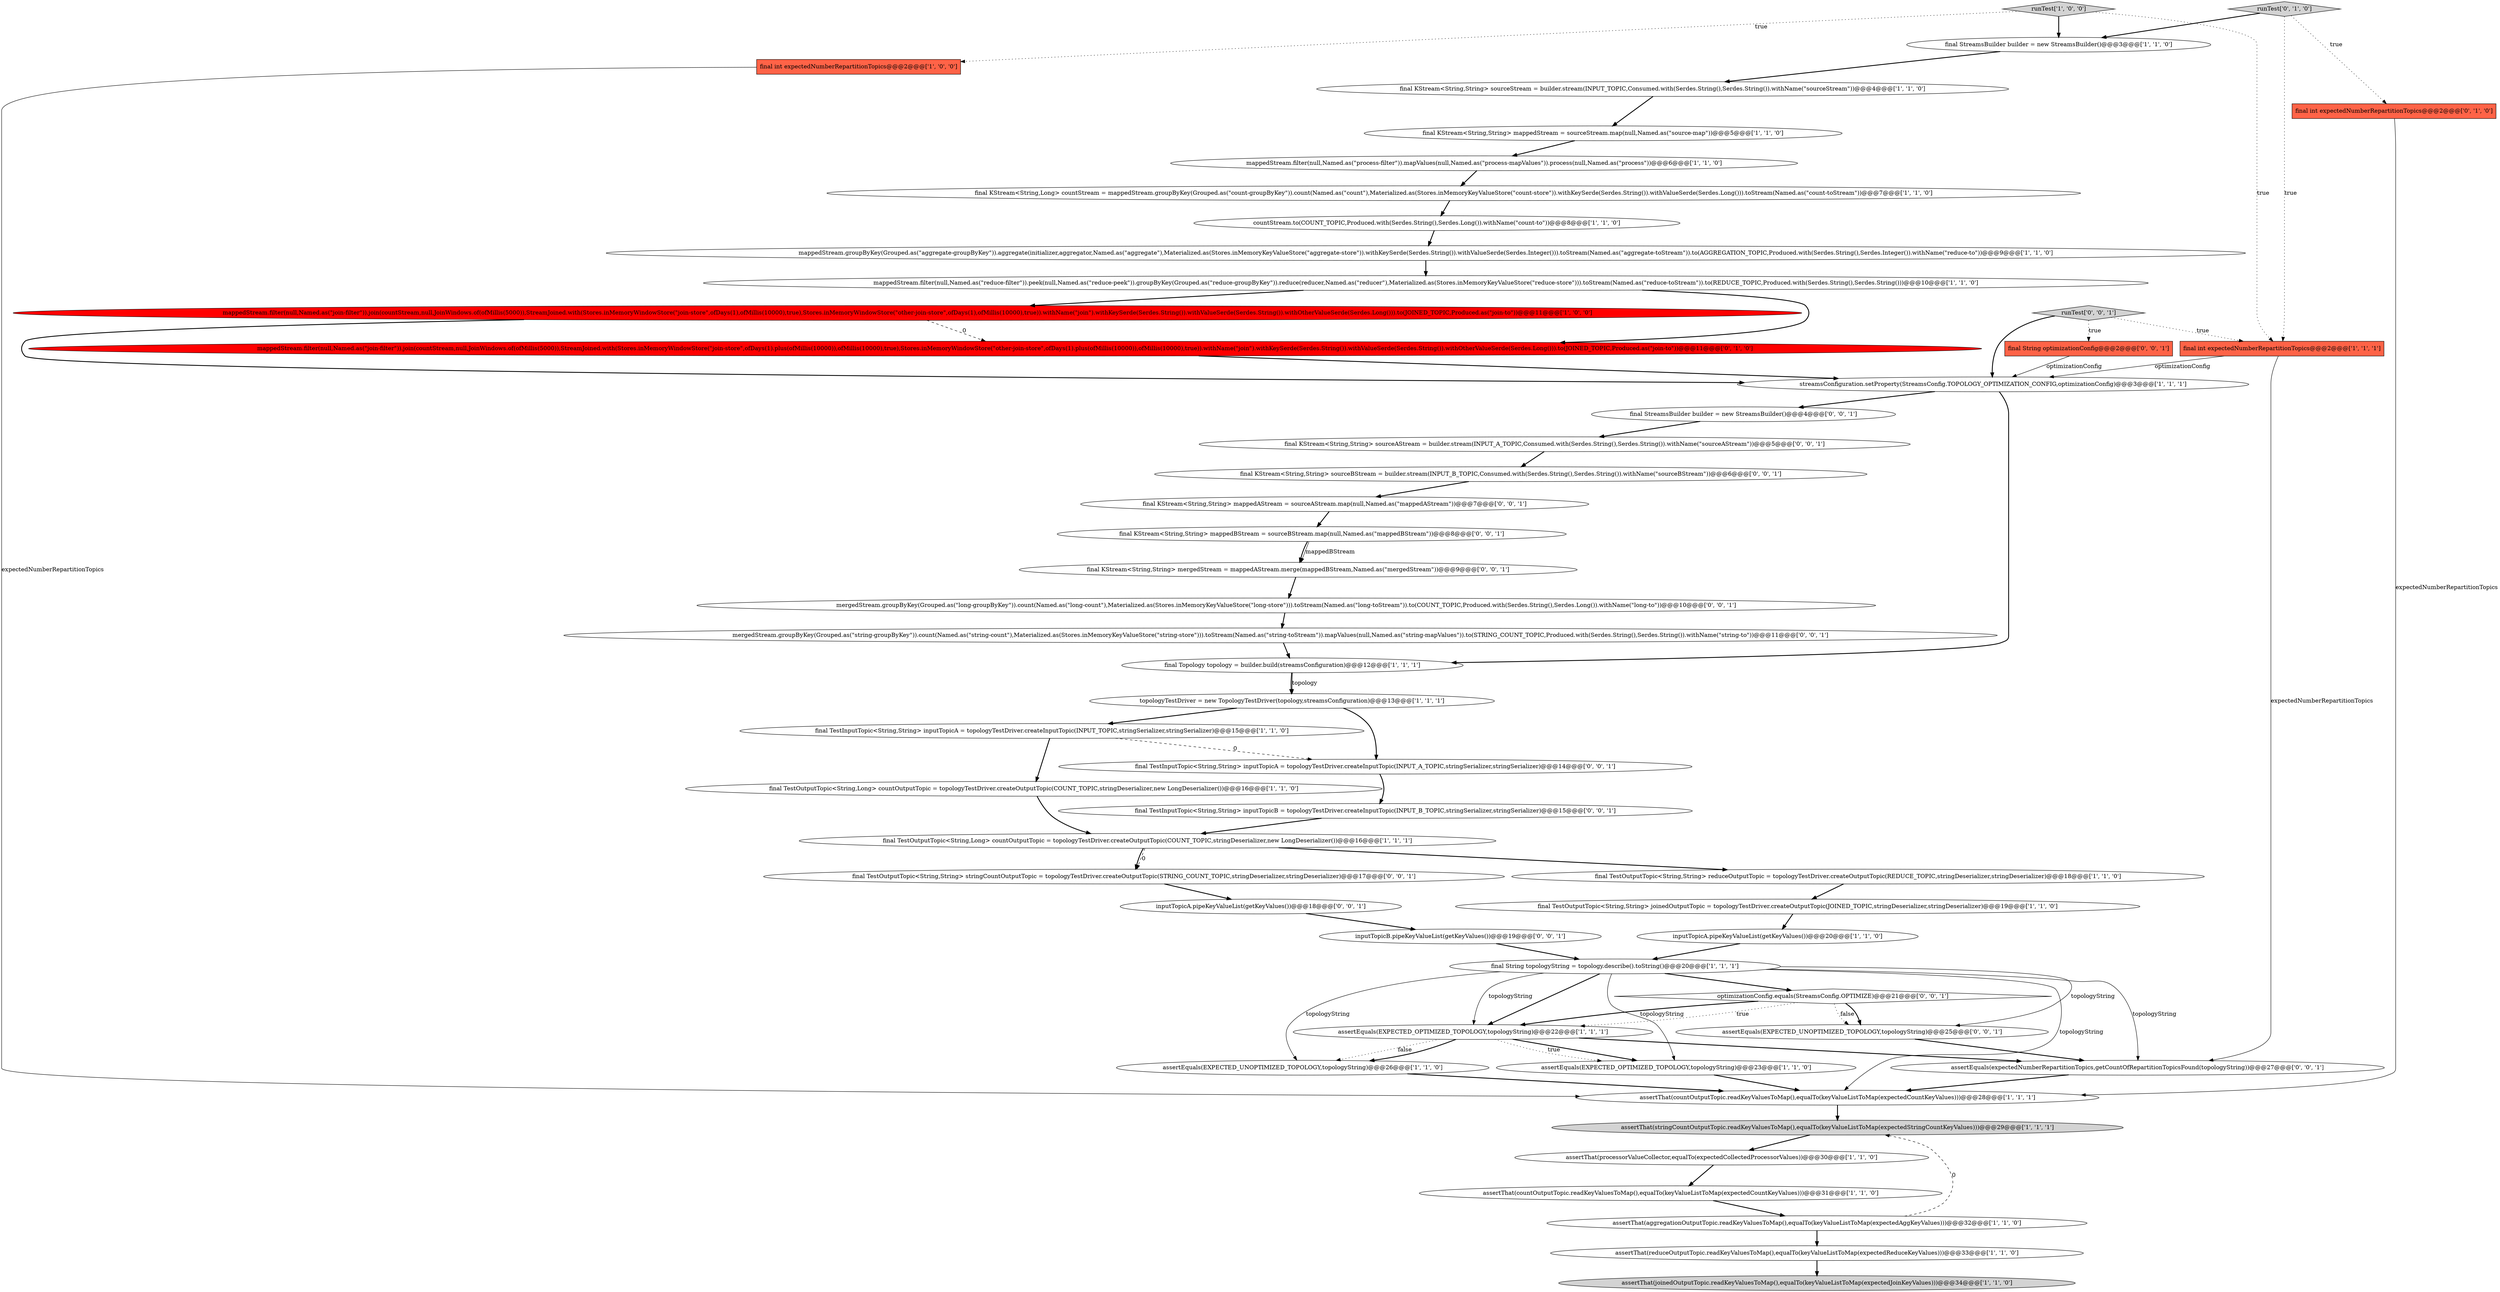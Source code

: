 digraph {
49 [style = filled, label = "final KStream<String,String> sourceAStream = builder.stream(INPUT_A_TOPIC,Consumed.with(Serdes.String(),Serdes.String()).withName(\"sourceAStream\"))@@@5@@@['0', '0', '1']", fillcolor = white, shape = ellipse image = "AAA0AAABBB3BBB"];
14 [style = filled, label = "assertEquals(EXPECTED_OPTIMIZED_TOPOLOGY,topologyString)@@@22@@@['1', '1', '1']", fillcolor = white, shape = ellipse image = "AAA0AAABBB1BBB"];
17 [style = filled, label = "final TestOutputTopic<String,String> joinedOutputTopic = topologyTestDriver.createOutputTopic(JOINED_TOPIC,stringDeserializer,stringDeserializer)@@@19@@@['1', '1', '0']", fillcolor = white, shape = ellipse image = "AAA0AAABBB1BBB"];
35 [style = filled, label = "final KStream<String,String> mappedBStream = sourceBStream.map(null,Named.as(\"mappedBStream\"))@@@8@@@['0', '0', '1']", fillcolor = white, shape = ellipse image = "AAA0AAABBB3BBB"];
31 [style = filled, label = "assertEquals(EXPECTED_OPTIMIZED_TOPOLOGY,topologyString)@@@23@@@['1', '1', '0']", fillcolor = white, shape = ellipse image = "AAA0AAABBB1BBB"];
39 [style = filled, label = "final TestInputTopic<String,String> inputTopicA = topologyTestDriver.createInputTopic(INPUT_A_TOPIC,stringSerializer,stringSerializer)@@@14@@@['0', '0', '1']", fillcolor = white, shape = ellipse image = "AAA0AAABBB3BBB"];
0 [style = filled, label = "final KStream<String,Long> countStream = mappedStream.groupByKey(Grouped.as(\"count-groupByKey\")).count(Named.as(\"count\"),Materialized.as(Stores.inMemoryKeyValueStore(\"count-store\")).withKeySerde(Serdes.String()).withValueSerde(Serdes.Long())).toStream(Named.as(\"count-toStream\"))@@@7@@@['1', '1', '0']", fillcolor = white, shape = ellipse image = "AAA0AAABBB1BBB"];
36 [style = filled, label = "final String optimizationConfig@@@2@@@['0', '0', '1']", fillcolor = tomato, shape = box image = "AAA0AAABBB3BBB"];
46 [style = filled, label = "final KStream<String,String> mappedAStream = sourceAStream.map(null,Named.as(\"mappedAStream\"))@@@7@@@['0', '0', '1']", fillcolor = white, shape = ellipse image = "AAA0AAABBB3BBB"];
1 [style = filled, label = "streamsConfiguration.setProperty(StreamsConfig.TOPOLOGY_OPTIMIZATION_CONFIG,optimizationConfig)@@@3@@@['1', '1', '1']", fillcolor = white, shape = ellipse image = "AAA0AAABBB1BBB"];
6 [style = filled, label = "assertThat(reduceOutputTopic.readKeyValuesToMap(),equalTo(keyValueListToMap(expectedReduceKeyValues)))@@@33@@@['1', '1', '0']", fillcolor = white, shape = ellipse image = "AAA0AAABBB1BBB"];
40 [style = filled, label = "assertEquals(EXPECTED_UNOPTIMIZED_TOPOLOGY,topologyString)@@@25@@@['0', '0', '1']", fillcolor = white, shape = ellipse image = "AAA0AAABBB3BBB"];
44 [style = filled, label = "final KStream<String,String> sourceBStream = builder.stream(INPUT_B_TOPIC,Consumed.with(Serdes.String(),Serdes.String()).withName(\"sourceBStream\"))@@@6@@@['0', '0', '1']", fillcolor = white, shape = ellipse image = "AAA0AAABBB3BBB"];
27 [style = filled, label = "final int expectedNumberRepartitionTopics@@@2@@@['1', '1', '1']", fillcolor = tomato, shape = box image = "AAA0AAABBB1BBB"];
50 [style = filled, label = "mergedStream.groupByKey(Grouped.as(\"long-groupByKey\")).count(Named.as(\"long-count\"),Materialized.as(Stores.inMemoryKeyValueStore(\"long-store\"))).toStream(Named.as(\"long-toStream\")).to(COUNT_TOPIC,Produced.with(Serdes.String(),Serdes.Long()).withName(\"long-to\"))@@@10@@@['0', '0', '1']", fillcolor = white, shape = ellipse image = "AAA0AAABBB3BBB"];
19 [style = filled, label = "final StreamsBuilder builder = new StreamsBuilder()@@@3@@@['1', '1', '0']", fillcolor = white, shape = ellipse image = "AAA0AAABBB1BBB"];
2 [style = filled, label = "final TestInputTopic<String,String> inputTopicA = topologyTestDriver.createInputTopic(INPUT_TOPIC,stringSerializer,stringSerializer)@@@15@@@['1', '1', '0']", fillcolor = white, shape = ellipse image = "AAA0AAABBB1BBB"];
47 [style = filled, label = "final TestOutputTopic<String,String> stringCountOutputTopic = topologyTestDriver.createOutputTopic(STRING_COUNT_TOPIC,stringDeserializer,stringDeserializer)@@@17@@@['0', '0', '1']", fillcolor = white, shape = ellipse image = "AAA0AAABBB3BBB"];
8 [style = filled, label = "assertThat(joinedOutputTopic.readKeyValuesToMap(),equalTo(keyValueListToMap(expectedJoinKeyValues)))@@@34@@@['1', '1', '0']", fillcolor = lightgray, shape = ellipse image = "AAA0AAABBB1BBB"];
16 [style = filled, label = "final int expectedNumberRepartitionTopics@@@2@@@['1', '0', '0']", fillcolor = tomato, shape = box image = "AAA0AAABBB1BBB"];
45 [style = filled, label = "final TestInputTopic<String,String> inputTopicB = topologyTestDriver.createInputTopic(INPUT_B_TOPIC,stringSerializer,stringSerializer)@@@15@@@['0', '0', '1']", fillcolor = white, shape = ellipse image = "AAA0AAABBB3BBB"];
9 [style = filled, label = "final Topology topology = builder.build(streamsConfiguration)@@@12@@@['1', '1', '1']", fillcolor = white, shape = ellipse image = "AAA0AAABBB1BBB"];
25 [style = filled, label = "final TestOutputTopic<String,Long> countOutputTopic = topologyTestDriver.createOutputTopic(COUNT_TOPIC,stringDeserializer,new LongDeserializer())@@@16@@@['1', '1', '1']", fillcolor = white, shape = ellipse image = "AAA0AAABBB1BBB"];
48 [style = filled, label = "optimizationConfig.equals(StreamsConfig.OPTIMIZE)@@@21@@@['0', '0', '1']", fillcolor = white, shape = diamond image = "AAA0AAABBB3BBB"];
29 [style = filled, label = "assertThat(stringCountOutputTopic.readKeyValuesToMap(),equalTo(keyValueListToMap(expectedStringCountKeyValues)))@@@29@@@['1', '1', '1']", fillcolor = lightgray, shape = ellipse image = "AAA0AAABBB1BBB"];
11 [style = filled, label = "assertEquals(EXPECTED_UNOPTIMIZED_TOPOLOGY,topologyString)@@@26@@@['1', '1', '0']", fillcolor = white, shape = ellipse image = "AAA0AAABBB1BBB"];
26 [style = filled, label = "final KStream<String,String> mappedStream = sourceStream.map(null,Named.as(\"source-map\"))@@@5@@@['1', '1', '0']", fillcolor = white, shape = ellipse image = "AAA0AAABBB1BBB"];
21 [style = filled, label = "assertThat(processorValueCollector,equalTo(expectedCollectedProcessorValues))@@@30@@@['1', '1', '0']", fillcolor = white, shape = ellipse image = "AAA0AAABBB1BBB"];
10 [style = filled, label = "mappedStream.filter(null,Named.as(\"process-filter\")).mapValues(null,Named.as(\"process-mapValues\")).process(null,Named.as(\"process\"))@@@6@@@['1', '1', '0']", fillcolor = white, shape = ellipse image = "AAA0AAABBB1BBB"];
13 [style = filled, label = "topologyTestDriver = new TopologyTestDriver(topology,streamsConfiguration)@@@13@@@['1', '1', '1']", fillcolor = white, shape = ellipse image = "AAA0AAABBB1BBB"];
52 [style = filled, label = "inputTopicB.pipeKeyValueList(getKeyValues())@@@19@@@['0', '0', '1']", fillcolor = white, shape = ellipse image = "AAA0AAABBB3BBB"];
15 [style = filled, label = "final KStream<String,String> sourceStream = builder.stream(INPUT_TOPIC,Consumed.with(Serdes.String(),Serdes.String()).withName(\"sourceStream\"))@@@4@@@['1', '1', '0']", fillcolor = white, shape = ellipse image = "AAA0AAABBB1BBB"];
20 [style = filled, label = "countStream.to(COUNT_TOPIC,Produced.with(Serdes.String(),Serdes.Long()).withName(\"count-to\"))@@@8@@@['1', '1', '0']", fillcolor = white, shape = ellipse image = "AAA0AAABBB1BBB"];
42 [style = filled, label = "final StreamsBuilder builder = new StreamsBuilder()@@@4@@@['0', '0', '1']", fillcolor = white, shape = ellipse image = "AAA0AAABBB3BBB"];
23 [style = filled, label = "final String topologyString = topology.describe().toString()@@@20@@@['1', '1', '1']", fillcolor = white, shape = ellipse image = "AAA0AAABBB1BBB"];
3 [style = filled, label = "inputTopicA.pipeKeyValueList(getKeyValues())@@@20@@@['1', '1', '0']", fillcolor = white, shape = ellipse image = "AAA0AAABBB1BBB"];
18 [style = filled, label = "assertThat(aggregationOutputTopic.readKeyValuesToMap(),equalTo(keyValueListToMap(expectedAggKeyValues)))@@@32@@@['1', '1', '0']", fillcolor = white, shape = ellipse image = "AAA0AAABBB1BBB"];
38 [style = filled, label = "runTest['0', '0', '1']", fillcolor = lightgray, shape = diamond image = "AAA0AAABBB3BBB"];
22 [style = filled, label = "final TestOutputTopic<String,Long> countOutputTopic = topologyTestDriver.createOutputTopic(COUNT_TOPIC,stringDeserializer,new LongDeserializer())@@@16@@@['1', '1', '0']", fillcolor = white, shape = ellipse image = "AAA0AAABBB1BBB"];
41 [style = filled, label = "assertEquals(expectedNumberRepartitionTopics,getCountOfRepartitionTopicsFound(topologyString))@@@27@@@['0', '0', '1']", fillcolor = white, shape = ellipse image = "AAA0AAABBB3BBB"];
51 [style = filled, label = "mergedStream.groupByKey(Grouped.as(\"string-groupByKey\")).count(Named.as(\"string-count\"),Materialized.as(Stores.inMemoryKeyValueStore(\"string-store\"))).toStream(Named.as(\"string-toStream\")).mapValues(null,Named.as(\"string-mapValues\")).to(STRING_COUNT_TOPIC,Produced.with(Serdes.String(),Serdes.String()).withName(\"string-to\"))@@@11@@@['0', '0', '1']", fillcolor = white, shape = ellipse image = "AAA0AAABBB3BBB"];
37 [style = filled, label = "final KStream<String,String> mergedStream = mappedAStream.merge(mappedBStream,Named.as(\"mergedStream\"))@@@9@@@['0', '0', '1']", fillcolor = white, shape = ellipse image = "AAA0AAABBB3BBB"];
12 [style = filled, label = "assertThat(countOutputTopic.readKeyValuesToMap(),equalTo(keyValueListToMap(expectedCountKeyValues)))@@@31@@@['1', '1', '0']", fillcolor = white, shape = ellipse image = "AAA0AAABBB1BBB"];
5 [style = filled, label = "final TestOutputTopic<String,String> reduceOutputTopic = topologyTestDriver.createOutputTopic(REDUCE_TOPIC,stringDeserializer,stringDeserializer)@@@18@@@['1', '1', '0']", fillcolor = white, shape = ellipse image = "AAA0AAABBB1BBB"];
32 [style = filled, label = "final int expectedNumberRepartitionTopics@@@2@@@['0', '1', '0']", fillcolor = tomato, shape = box image = "AAA0AAABBB2BBB"];
33 [style = filled, label = "runTest['0', '1', '0']", fillcolor = lightgray, shape = diamond image = "AAA0AAABBB2BBB"];
43 [style = filled, label = "inputTopicA.pipeKeyValueList(getKeyValues())@@@18@@@['0', '0', '1']", fillcolor = white, shape = ellipse image = "AAA0AAABBB3BBB"];
4 [style = filled, label = "mappedStream.filter(null,Named.as(\"reduce-filter\")).peek(null,Named.as(\"reduce-peek\")).groupByKey(Grouped.as(\"reduce-groupByKey\")).reduce(reducer,Named.as(\"reducer\"),Materialized.as(Stores.inMemoryKeyValueStore(\"reduce-store\"))).toStream(Named.as(\"reduce-toStream\")).to(REDUCE_TOPIC,Produced.with(Serdes.String(),Serdes.String()))@@@10@@@['1', '1', '0']", fillcolor = white, shape = ellipse image = "AAA0AAABBB1BBB"];
24 [style = filled, label = "mappedStream.groupByKey(Grouped.as(\"aggregate-groupByKey\")).aggregate(initializer,aggregator,Named.as(\"aggregate\"),Materialized.as(Stores.inMemoryKeyValueStore(\"aggregate-store\")).withKeySerde(Serdes.String()).withValueSerde(Serdes.Integer())).toStream(Named.as(\"aggregate-toStream\")).to(AGGREGATION_TOPIC,Produced.with(Serdes.String(),Serdes.Integer()).withName(\"reduce-to\"))@@@9@@@['1', '1', '0']", fillcolor = white, shape = ellipse image = "AAA0AAABBB1BBB"];
28 [style = filled, label = "assertThat(countOutputTopic.readKeyValuesToMap(),equalTo(keyValueListToMap(expectedCountKeyValues)))@@@28@@@['1', '1', '1']", fillcolor = white, shape = ellipse image = "AAA0AAABBB1BBB"];
7 [style = filled, label = "runTest['1', '0', '0']", fillcolor = lightgray, shape = diamond image = "AAA0AAABBB1BBB"];
30 [style = filled, label = "mappedStream.filter(null,Named.as(\"join-filter\")).join(countStream,null,JoinWindows.of(ofMillis(5000)),StreamJoined.with(Stores.inMemoryWindowStore(\"join-store\",ofDays(1),ofMillis(10000),true),Stores.inMemoryWindowStore(\"other-join-store\",ofDays(1),ofMillis(10000),true)).withName(\"join\").withKeySerde(Serdes.String()).withValueSerde(Serdes.String()).withOtherValueSerde(Serdes.Long())).to(JOINED_TOPIC,Produced.as(\"join-to\"))@@@11@@@['1', '0', '0']", fillcolor = red, shape = ellipse image = "AAA1AAABBB1BBB"];
34 [style = filled, label = "mappedStream.filter(null,Named.as(\"join-filter\")).join(countStream,null,JoinWindows.of(ofMillis(5000)),StreamJoined.with(Stores.inMemoryWindowStore(\"join-store\",ofDays(1).plus(ofMillis(10000)),ofMillis(10000),true),Stores.inMemoryWindowStore(\"other-join-store\",ofDays(1).plus(ofMillis(10000)),ofMillis(10000),true)).withName(\"join\").withKeySerde(Serdes.String()).withValueSerde(Serdes.String()).withOtherValueSerde(Serdes.Long())).to(JOINED_TOPIC,Produced.as(\"join-to\"))@@@11@@@['0', '1', '0']", fillcolor = red, shape = ellipse image = "AAA1AAABBB2BBB"];
28->29 [style = bold, label=""];
11->28 [style = bold, label=""];
22->25 [style = bold, label=""];
48->40 [style = dotted, label="false"];
25->47 [style = bold, label=""];
52->23 [style = bold, label=""];
23->28 [style = solid, label="topologyString"];
2->39 [style = dashed, label="0"];
30->1 [style = bold, label=""];
36->1 [style = solid, label="optimizationConfig"];
26->10 [style = bold, label=""];
7->16 [style = dotted, label="true"];
33->32 [style = dotted, label="true"];
34->1 [style = bold, label=""];
38->27 [style = dotted, label="true"];
49->44 [style = bold, label=""];
51->9 [style = bold, label=""];
48->14 [style = bold, label=""];
27->1 [style = solid, label="optimizationConfig"];
48->14 [style = dotted, label="true"];
1->42 [style = bold, label=""];
39->45 [style = bold, label=""];
13->39 [style = bold, label=""];
47->43 [style = bold, label=""];
30->34 [style = dashed, label="0"];
25->47 [style = dashed, label="0"];
43->52 [style = bold, label=""];
38->36 [style = dotted, label="true"];
5->17 [style = bold, label=""];
18->29 [style = dashed, label="0"];
29->21 [style = bold, label=""];
48->40 [style = bold, label=""];
1->9 [style = bold, label=""];
23->48 [style = bold, label=""];
38->1 [style = bold, label=""];
15->26 [style = bold, label=""];
41->28 [style = bold, label=""];
21->12 [style = bold, label=""];
23->14 [style = bold, label=""];
44->46 [style = bold, label=""];
3->23 [style = bold, label=""];
24->4 [style = bold, label=""];
23->31 [style = solid, label="topologyString"];
45->25 [style = bold, label=""];
4->30 [style = bold, label=""];
23->40 [style = solid, label="topologyString"];
18->6 [style = bold, label=""];
35->37 [style = bold, label=""];
16->28 [style = solid, label="expectedNumberRepartitionTopics"];
35->37 [style = solid, label="mappedBStream"];
23->14 [style = solid, label="topologyString"];
50->51 [style = bold, label=""];
10->0 [style = bold, label=""];
6->8 [style = bold, label=""];
14->31 [style = bold, label=""];
12->18 [style = bold, label=""];
27->41 [style = solid, label="expectedNumberRepartitionTopics"];
13->2 [style = bold, label=""];
17->3 [style = bold, label=""];
46->35 [style = bold, label=""];
40->41 [style = bold, label=""];
7->27 [style = dotted, label="true"];
14->31 [style = dotted, label="true"];
25->5 [style = bold, label=""];
0->20 [style = bold, label=""];
42->49 [style = bold, label=""];
23->11 [style = solid, label="topologyString"];
31->28 [style = bold, label=""];
33->19 [style = bold, label=""];
19->15 [style = bold, label=""];
2->22 [style = bold, label=""];
20->24 [style = bold, label=""];
32->28 [style = solid, label="expectedNumberRepartitionTopics"];
14->11 [style = dotted, label="false"];
14->11 [style = bold, label=""];
7->19 [style = bold, label=""];
9->13 [style = solid, label="topology"];
14->41 [style = bold, label=""];
33->27 [style = dotted, label="true"];
4->34 [style = bold, label=""];
37->50 [style = bold, label=""];
9->13 [style = bold, label=""];
23->41 [style = solid, label="topologyString"];
}
